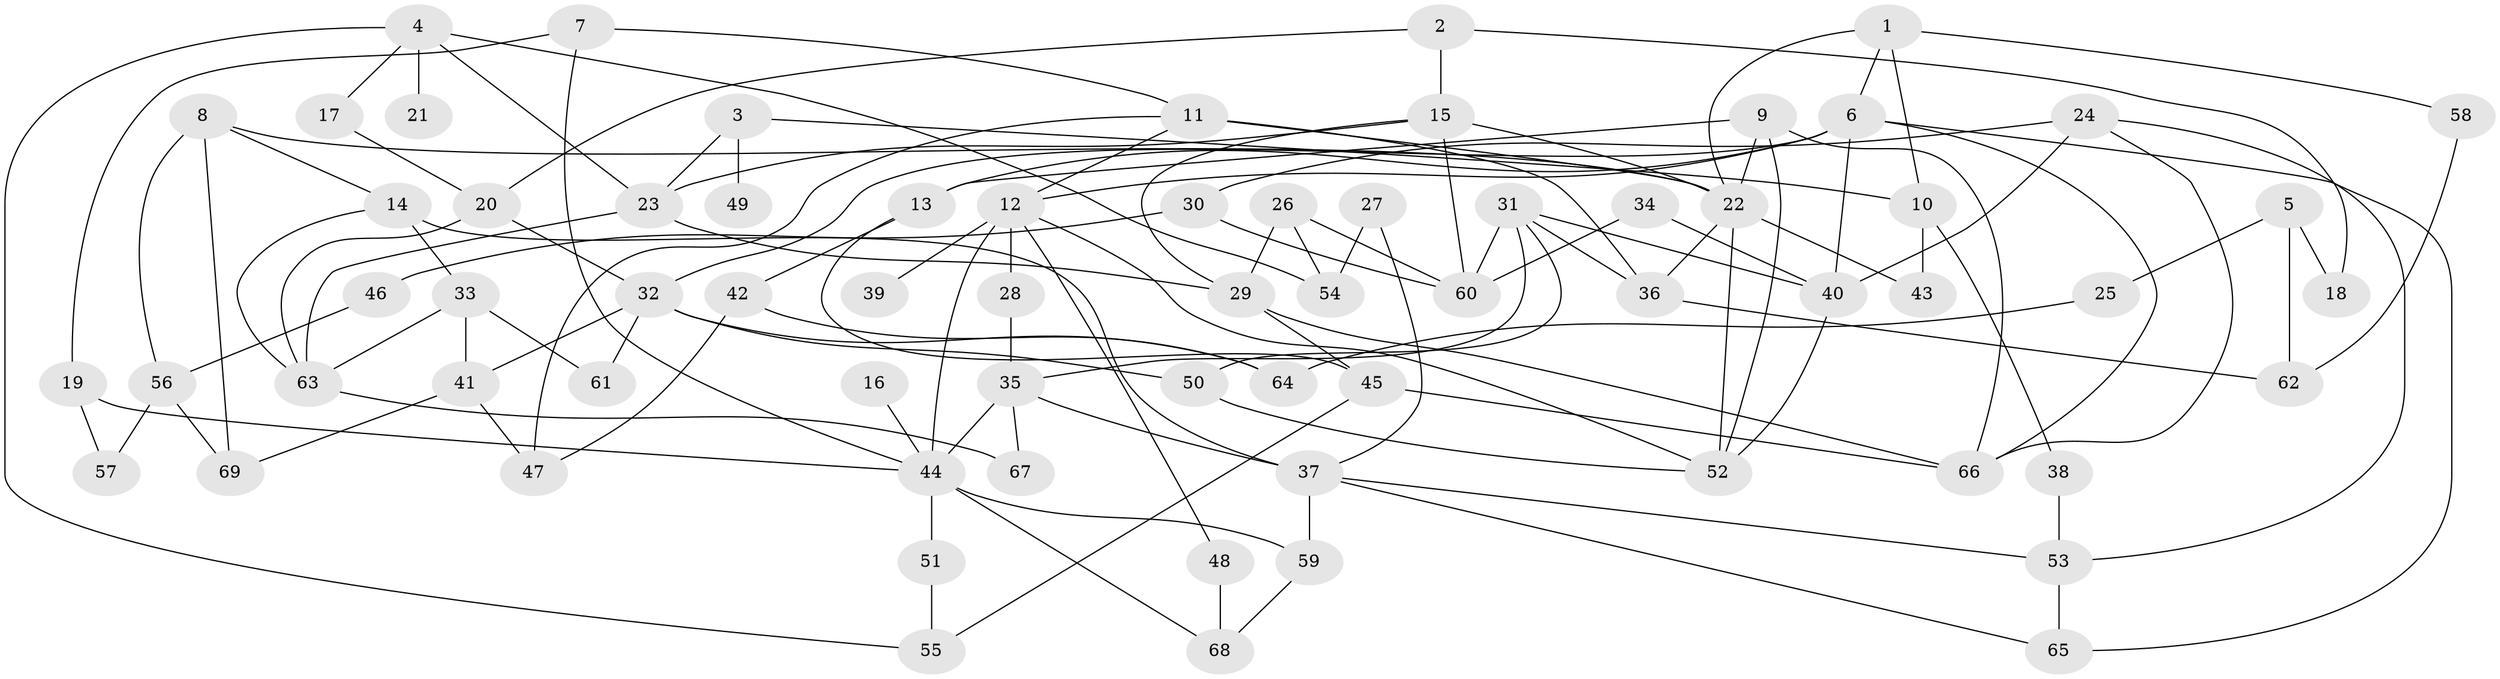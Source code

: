 // original degree distribution, {6: 0.050724637681159424, 5: 0.057971014492753624, 4: 0.13768115942028986, 7: 0.014492753623188406, 3: 0.2463768115942029, 1: 0.17391304347826086, 8: 0.007246376811594203, 2: 0.30434782608695654, 10: 0.007246376811594203}
// Generated by graph-tools (version 1.1) at 2025/01/03/09/25 03:01:02]
// undirected, 69 vertices, 123 edges
graph export_dot {
graph [start="1"]
  node [color=gray90,style=filled];
  1;
  2;
  3;
  4;
  5;
  6;
  7;
  8;
  9;
  10;
  11;
  12;
  13;
  14;
  15;
  16;
  17;
  18;
  19;
  20;
  21;
  22;
  23;
  24;
  25;
  26;
  27;
  28;
  29;
  30;
  31;
  32;
  33;
  34;
  35;
  36;
  37;
  38;
  39;
  40;
  41;
  42;
  43;
  44;
  45;
  46;
  47;
  48;
  49;
  50;
  51;
  52;
  53;
  54;
  55;
  56;
  57;
  58;
  59;
  60;
  61;
  62;
  63;
  64;
  65;
  66;
  67;
  68;
  69;
  1 -- 6 [weight=1.0];
  1 -- 10 [weight=1.0];
  1 -- 22 [weight=1.0];
  1 -- 58 [weight=1.0];
  2 -- 15 [weight=1.0];
  2 -- 18 [weight=1.0];
  2 -- 20 [weight=1.0];
  3 -- 10 [weight=1.0];
  3 -- 23 [weight=1.0];
  3 -- 49 [weight=1.0];
  4 -- 17 [weight=1.0];
  4 -- 21 [weight=1.0];
  4 -- 23 [weight=1.0];
  4 -- 54 [weight=1.0];
  4 -- 55 [weight=1.0];
  5 -- 18 [weight=1.0];
  5 -- 25 [weight=1.0];
  5 -- 62 [weight=1.0];
  6 -- 12 [weight=1.0];
  6 -- 13 [weight=1.0];
  6 -- 32 [weight=1.0];
  6 -- 40 [weight=1.0];
  6 -- 65 [weight=1.0];
  6 -- 66 [weight=1.0];
  7 -- 11 [weight=1.0];
  7 -- 19 [weight=1.0];
  7 -- 44 [weight=1.0];
  8 -- 14 [weight=1.0];
  8 -- 22 [weight=1.0];
  8 -- 56 [weight=1.0];
  8 -- 69 [weight=1.0];
  9 -- 13 [weight=1.0];
  9 -- 22 [weight=2.0];
  9 -- 52 [weight=1.0];
  9 -- 66 [weight=1.0];
  10 -- 38 [weight=1.0];
  10 -- 43 [weight=1.0];
  11 -- 12 [weight=1.0];
  11 -- 22 [weight=1.0];
  11 -- 36 [weight=1.0];
  11 -- 47 [weight=1.0];
  12 -- 28 [weight=1.0];
  12 -- 39 [weight=1.0];
  12 -- 44 [weight=1.0];
  12 -- 48 [weight=1.0];
  12 -- 52 [weight=1.0];
  13 -- 42 [weight=1.0];
  13 -- 45 [weight=1.0];
  14 -- 33 [weight=1.0];
  14 -- 37 [weight=2.0];
  14 -- 63 [weight=1.0];
  15 -- 22 [weight=2.0];
  15 -- 23 [weight=1.0];
  15 -- 29 [weight=1.0];
  15 -- 60 [weight=1.0];
  16 -- 44 [weight=1.0];
  17 -- 20 [weight=1.0];
  19 -- 44 [weight=1.0];
  19 -- 57 [weight=1.0];
  20 -- 32 [weight=1.0];
  20 -- 63 [weight=1.0];
  22 -- 36 [weight=1.0];
  22 -- 43 [weight=1.0];
  22 -- 52 [weight=1.0];
  23 -- 29 [weight=1.0];
  23 -- 63 [weight=1.0];
  24 -- 30 [weight=1.0];
  24 -- 40 [weight=2.0];
  24 -- 53 [weight=1.0];
  24 -- 66 [weight=1.0];
  25 -- 64 [weight=1.0];
  26 -- 29 [weight=1.0];
  26 -- 54 [weight=1.0];
  26 -- 60 [weight=1.0];
  27 -- 37 [weight=1.0];
  27 -- 54 [weight=1.0];
  28 -- 35 [weight=1.0];
  29 -- 45 [weight=1.0];
  29 -- 66 [weight=1.0];
  30 -- 46 [weight=1.0];
  30 -- 60 [weight=1.0];
  31 -- 35 [weight=1.0];
  31 -- 36 [weight=1.0];
  31 -- 40 [weight=2.0];
  31 -- 50 [weight=1.0];
  31 -- 60 [weight=1.0];
  32 -- 41 [weight=1.0];
  32 -- 50 [weight=2.0];
  32 -- 61 [weight=1.0];
  32 -- 64 [weight=1.0];
  33 -- 41 [weight=1.0];
  33 -- 61 [weight=1.0];
  33 -- 63 [weight=1.0];
  34 -- 40 [weight=1.0];
  34 -- 60 [weight=1.0];
  35 -- 37 [weight=1.0];
  35 -- 44 [weight=2.0];
  35 -- 67 [weight=1.0];
  36 -- 62 [weight=1.0];
  37 -- 53 [weight=1.0];
  37 -- 59 [weight=1.0];
  37 -- 65 [weight=1.0];
  38 -- 53 [weight=1.0];
  40 -- 52 [weight=1.0];
  41 -- 47 [weight=1.0];
  41 -- 69 [weight=1.0];
  42 -- 47 [weight=1.0];
  42 -- 64 [weight=1.0];
  44 -- 51 [weight=1.0];
  44 -- 59 [weight=1.0];
  44 -- 68 [weight=1.0];
  45 -- 55 [weight=1.0];
  45 -- 66 [weight=1.0];
  46 -- 56 [weight=1.0];
  48 -- 68 [weight=1.0];
  50 -- 52 [weight=1.0];
  51 -- 55 [weight=1.0];
  53 -- 65 [weight=1.0];
  56 -- 57 [weight=1.0];
  56 -- 69 [weight=1.0];
  58 -- 62 [weight=1.0];
  59 -- 68 [weight=1.0];
  63 -- 67 [weight=1.0];
}
